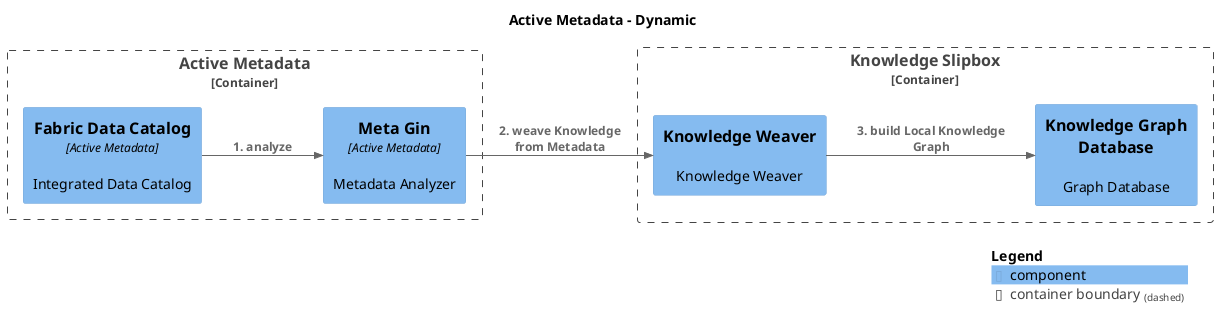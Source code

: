 @startuml
set separator none
title Active Metadata - Dynamic

left to right direction

!include <C4/C4>
!include <C4/C4_Context>
!include <C4/C4_Component>

Container_Boundary("DataFabric.KnowledgeSlipbox_boundary", "Knowledge Slipbox", $tags="") {
  Component(DataFabric.KnowledgeSlipbox.KnowledgeWeaver, "Knowledge Weaver", $techn="", $descr="Knowledge Weaver", $tags="", $link="")
  Component(DataFabric.KnowledgeSlipbox.KnowledgeGraphDatabase, "Knowledge Graph Database", $techn="", $descr="Graph Database", $tags="", $link="")
}

Container_Boundary("DataFabric.ActiveMetadata_boundary", "Active Metadata", $tags="") {
  Component(DataFabric.ActiveMetadata.MetaGin, "Meta Gin", $techn="Active Metadata", $descr="Metadata Analyzer", $tags="", $link="")
  Component(DataFabric.ActiveMetadata.FabricDataCatalog, "Fabric Data Catalog", $techn="Active Metadata", $descr="Integrated Data Catalog", $tags="", $link="")
}

Rel_D(DataFabric.ActiveMetadata.FabricDataCatalog, DataFabric.ActiveMetadata.MetaGin, "1. analyze", $techn="", $tags="", $link="")
Rel_D(DataFabric.ActiveMetadata.MetaGin, DataFabric.KnowledgeSlipbox.KnowledgeWeaver, "2. weave Knowledge from Metadata", $techn="", $tags="", $link="")
Rel_D(DataFabric.KnowledgeSlipbox.KnowledgeWeaver, DataFabric.KnowledgeSlipbox.KnowledgeGraphDatabase, "3. build Local Knowledge Graph", $techn="", $tags="", $link="")

SHOW_LEGEND(true)
@enduml
